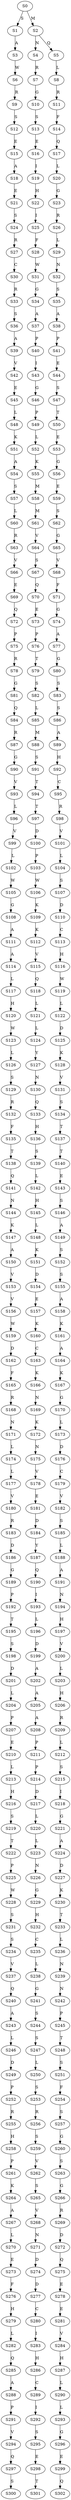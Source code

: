 strict digraph  {
	S0 -> S1 [ label = S ];
	S0 -> S2 [ label = M ];
	S1 -> S3 [ label = A ];
	S2 -> S4 [ label = N ];
	S2 -> S5 [ label = Q ];
	S3 -> S6 [ label = W ];
	S4 -> S7 [ label = R ];
	S5 -> S8 [ label = L ];
	S6 -> S9 [ label = R ];
	S7 -> S10 [ label = G ];
	S8 -> S11 [ label = R ];
	S9 -> S12 [ label = S ];
	S10 -> S13 [ label = S ];
	S11 -> S14 [ label = F ];
	S12 -> S15 [ label = E ];
	S13 -> S16 [ label = E ];
	S14 -> S17 [ label = Q ];
	S15 -> S18 [ label = A ];
	S16 -> S19 [ label = I ];
	S17 -> S20 [ label = L ];
	S18 -> S21 [ label = E ];
	S19 -> S22 [ label = H ];
	S20 -> S23 [ label = G ];
	S21 -> S24 [ label = S ];
	S22 -> S25 [ label = I ];
	S23 -> S26 [ label = R ];
	S24 -> S27 [ label = R ];
	S25 -> S28 [ label = F ];
	S26 -> S29 [ label = L ];
	S27 -> S30 [ label = C ];
	S28 -> S31 [ label = W ];
	S29 -> S32 [ label = N ];
	S30 -> S33 [ label = R ];
	S31 -> S34 [ label = G ];
	S32 -> S35 [ label = S ];
	S33 -> S36 [ label = S ];
	S34 -> S37 [ label = A ];
	S35 -> S38 [ label = A ];
	S36 -> S39 [ label = A ];
	S37 -> S40 [ label = P ];
	S38 -> S41 [ label = P ];
	S39 -> S42 [ label = V ];
	S40 -> S43 [ label = I ];
	S41 -> S44 [ label = E ];
	S42 -> S45 [ label = E ];
	S43 -> S46 [ label = G ];
	S44 -> S47 [ label = S ];
	S45 -> S48 [ label = L ];
	S46 -> S49 [ label = P ];
	S47 -> S50 [ label = T ];
	S48 -> S51 [ label = K ];
	S49 -> S52 [ label = L ];
	S50 -> S53 [ label = E ];
	S51 -> S54 [ label = A ];
	S52 -> S55 [ label = K ];
	S53 -> S56 [ label = G ];
	S54 -> S57 [ label = S ];
	S55 -> S58 [ label = M ];
	S56 -> S59 [ label = E ];
	S57 -> S60 [ label = L ];
	S58 -> S61 [ label = M ];
	S59 -> S62 [ label = S ];
	S60 -> S63 [ label = R ];
	S61 -> S64 [ label = V ];
	S62 -> S65 [ label = G ];
	S63 -> S66 [ label = V ];
	S64 -> S67 [ label = S ];
	S65 -> S68 [ label = V ];
	S66 -> S69 [ label = E ];
	S67 -> S70 [ label = Q ];
	S68 -> S71 [ label = F ];
	S69 -> S72 [ label = Q ];
	S70 -> S73 [ label = E ];
	S71 -> S74 [ label = G ];
	S72 -> S75 [ label = P ];
	S73 -> S76 [ label = P ];
	S74 -> S77 [ label = A ];
	S75 -> S78 [ label = R ];
	S76 -> S79 [ label = T ];
	S77 -> S80 [ label = G ];
	S78 -> S81 [ label = G ];
	S79 -> S82 [ label = S ];
	S80 -> S83 [ label = S ];
	S81 -> S84 [ label = Q ];
	S82 -> S85 [ label = L ];
	S83 -> S86 [ label = S ];
	S84 -> S87 [ label = R ];
	S85 -> S88 [ label = M ];
	S86 -> S89 [ label = A ];
	S87 -> S90 [ label = G ];
	S88 -> S91 [ label = S ];
	S89 -> S92 [ label = H ];
	S90 -> S93 [ label = V ];
	S91 -> S94 [ label = T ];
	S92 -> S95 [ label = C ];
	S93 -> S96 [ label = L ];
	S94 -> S97 [ label = T ];
	S95 -> S98 [ label = R ];
	S96 -> S99 [ label = V ];
	S97 -> S100 [ label = D ];
	S98 -> S101 [ label = V ];
	S99 -> S102 [ label = L ];
	S100 -> S103 [ label = P ];
	S101 -> S104 [ label = L ];
	S102 -> S105 [ label = W ];
	S103 -> S106 [ label = W ];
	S104 -> S107 [ label = S ];
	S105 -> S108 [ label = G ];
	S106 -> S109 [ label = K ];
	S107 -> S110 [ label = D ];
	S108 -> S111 [ label = A ];
	S109 -> S112 [ label = K ];
	S110 -> S113 [ label = C ];
	S111 -> S114 [ label = A ];
	S112 -> S115 [ label = V ];
	S113 -> S116 [ label = H ];
	S114 -> S117 [ label = L ];
	S115 -> S118 [ label = Q ];
	S116 -> S119 [ label = W ];
	S117 -> S120 [ label = H ];
	S118 -> S121 [ label = L ];
	S119 -> S122 [ label = L ];
	S120 -> S123 [ label = W ];
	S121 -> S124 [ label = L ];
	S122 -> S125 [ label = D ];
	S123 -> S126 [ label = L ];
	S124 -> S127 [ label = Y ];
	S125 -> S128 [ label = K ];
	S126 -> S129 [ label = S ];
	S127 -> S130 [ label = N ];
	S128 -> S131 [ label = V ];
	S129 -> S132 [ label = R ];
	S130 -> S133 [ label = Q ];
	S131 -> S134 [ label = S ];
	S132 -> S135 [ label = F ];
	S133 -> S136 [ label = H ];
	S134 -> S137 [ label = T ];
	S135 -> S138 [ label = T ];
	S136 -> S139 [ label = S ];
	S137 -> S140 [ label = T ];
	S138 -> S141 [ label = Q ];
	S139 -> S142 [ label = L ];
	S140 -> S143 [ label = E ];
	S141 -> S144 [ label = N ];
	S142 -> S145 [ label = H ];
	S143 -> S146 [ label = S ];
	S144 -> S147 [ label = K ];
	S145 -> S148 [ label = L ];
	S146 -> S149 [ label = A ];
	S147 -> S150 [ label = A ];
	S148 -> S151 [ label = K ];
	S149 -> S152 [ label = S ];
	S150 -> S153 [ label = V ];
	S151 -> S154 [ label = D ];
	S152 -> S155 [ label = S ];
	S153 -> S156 [ label = V ];
	S154 -> S157 [ label = E ];
	S155 -> S158 [ label = A ];
	S156 -> S159 [ label = W ];
	S157 -> S160 [ label = K ];
	S158 -> S161 [ label = K ];
	S159 -> S162 [ label = D ];
	S160 -> S163 [ label = C ];
	S161 -> S164 [ label = A ];
	S162 -> S165 [ label = F ];
	S163 -> S166 [ label = K ];
	S164 -> S167 [ label = K ];
	S165 -> S168 [ label = R ];
	S166 -> S169 [ label = N ];
	S167 -> S170 [ label = G ];
	S168 -> S171 [ label = N ];
	S169 -> S172 [ label = K ];
	S170 -> S173 [ label = L ];
	S171 -> S174 [ label = L ];
	S172 -> S175 [ label = N ];
	S173 -> S176 [ label = D ];
	S174 -> S177 [ label = L ];
	S175 -> S178 [ label = V ];
	S176 -> S179 [ label = C ];
	S177 -> S180 [ label = V ];
	S178 -> S181 [ label = E ];
	S179 -> S182 [ label = V ];
	S180 -> S183 [ label = R ];
	S181 -> S184 [ label = D ];
	S182 -> S185 [ label = S ];
	S183 -> S186 [ label = D ];
	S184 -> S187 [ label = Y ];
	S185 -> S188 [ label = L ];
	S186 -> S189 [ label = G ];
	S187 -> S190 [ label = Q ];
	S188 -> S191 [ label = A ];
	S189 -> S192 [ label = P ];
	S190 -> S193 [ label = I ];
	S191 -> S194 [ label = N ];
	S192 -> S195 [ label = T ];
	S193 -> S196 [ label = L ];
	S194 -> S197 [ label = H ];
	S195 -> S198 [ label = S ];
	S196 -> S199 [ label = D ];
	S197 -> S200 [ label = V ];
	S198 -> S201 [ label = D ];
	S199 -> S202 [ label = A ];
	S200 -> S203 [ label = L ];
	S201 -> S204 [ label = L ];
	S202 -> S205 [ label = A ];
	S203 -> S206 [ label = H ];
	S204 -> S207 [ label = P ];
	S205 -> S208 [ label = A ];
	S206 -> S209 [ label = R ];
	S207 -> S210 [ label = E ];
	S208 -> S211 [ label = P ];
	S209 -> S212 [ label = L ];
	S210 -> S213 [ label = L ];
	S211 -> S214 [ label = P ];
	S212 -> S215 [ label = S ];
	S213 -> S216 [ label = H ];
	S214 -> S217 [ label = D ];
	S215 -> S218 [ label = I ];
	S216 -> S219 [ label = S ];
	S217 -> S220 [ label = L ];
	S218 -> S221 [ label = G ];
	S219 -> S222 [ label = T ];
	S220 -> S223 [ label = L ];
	S221 -> S224 [ label = A ];
	S222 -> S225 [ label = P ];
	S223 -> S226 [ label = N ];
	S224 -> S227 [ label = D ];
	S225 -> S228 [ label = W ];
	S226 -> S229 [ label = G ];
	S227 -> S230 [ label = K ];
	S228 -> S231 [ label = S ];
	S229 -> S232 [ label = H ];
	S230 -> S233 [ label = T ];
	S231 -> S234 [ label = S ];
	S232 -> S235 [ label = C ];
	S233 -> S236 [ label = L ];
	S234 -> S237 [ label = V ];
	S235 -> S238 [ label = L ];
	S236 -> S239 [ label = N ];
	S237 -> S240 [ label = Q ];
	S238 -> S241 [ label = G ];
	S239 -> S242 [ label = N ];
	S240 -> S243 [ label = A ];
	S241 -> S244 [ label = S ];
	S242 -> S245 [ label = P ];
	S243 -> S246 [ label = L ];
	S244 -> S247 [ label = S ];
	S245 -> S248 [ label = T ];
	S246 -> S249 [ label = D ];
	S247 -> S250 [ label = L ];
	S248 -> S251 [ label = S ];
	S249 -> S252 [ label = P ];
	S250 -> S253 [ label = S ];
	S251 -> S254 [ label = F ];
	S252 -> S255 [ label = R ];
	S253 -> S256 [ label = R ];
	S254 -> S257 [ label = S ];
	S255 -> S258 [ label = H ];
	S256 -> S259 [ label = S ];
	S257 -> S260 [ label = G ];
	S258 -> S261 [ label = P ];
	S259 -> S262 [ label = V ];
	S260 -> S263 [ label = S ];
	S261 -> S264 [ label = K ];
	S262 -> S265 [ label = S ];
	S263 -> S266 [ label = G ];
	S264 -> S267 [ label = A ];
	S265 -> S268 [ label = V ];
	S266 -> S269 [ label = R ];
	S267 -> S270 [ label = L ];
	S268 -> S271 [ label = N ];
	S269 -> S272 [ label = D ];
	S270 -> S273 [ label = E ];
	S271 -> S274 [ label = D ];
	S272 -> S275 [ label = Q ];
	S273 -> S276 [ label = F ];
	S274 -> S277 [ label = D ];
	S275 -> S278 [ label = E ];
	S276 -> S279 [ label = H ];
	S277 -> S280 [ label = C ];
	S278 -> S281 [ label = E ];
	S279 -> S282 [ label = L ];
	S280 -> S283 [ label = I ];
	S281 -> S284 [ label = V ];
	S282 -> S285 [ label = Q ];
	S283 -> S286 [ label = H ];
	S284 -> S287 [ label = H ];
	S285 -> S288 [ label = A ];
	S286 -> S289 [ label = C ];
	S287 -> S290 [ label = L ];
	S288 -> S291 [ label = P ];
	S289 -> S292 [ label = I ];
	S290 -> S293 [ label = L ];
	S291 -> S294 [ label = V ];
	S292 -> S295 [ label = S ];
	S293 -> S296 [ label = G ];
	S294 -> S297 [ label = Q ];
	S295 -> S298 [ label = E ];
	S296 -> S299 [ label = E ];
	S297 -> S300 [ label = S ];
	S298 -> S301 [ label = T ];
	S299 -> S302 [ label = Q ];
}
